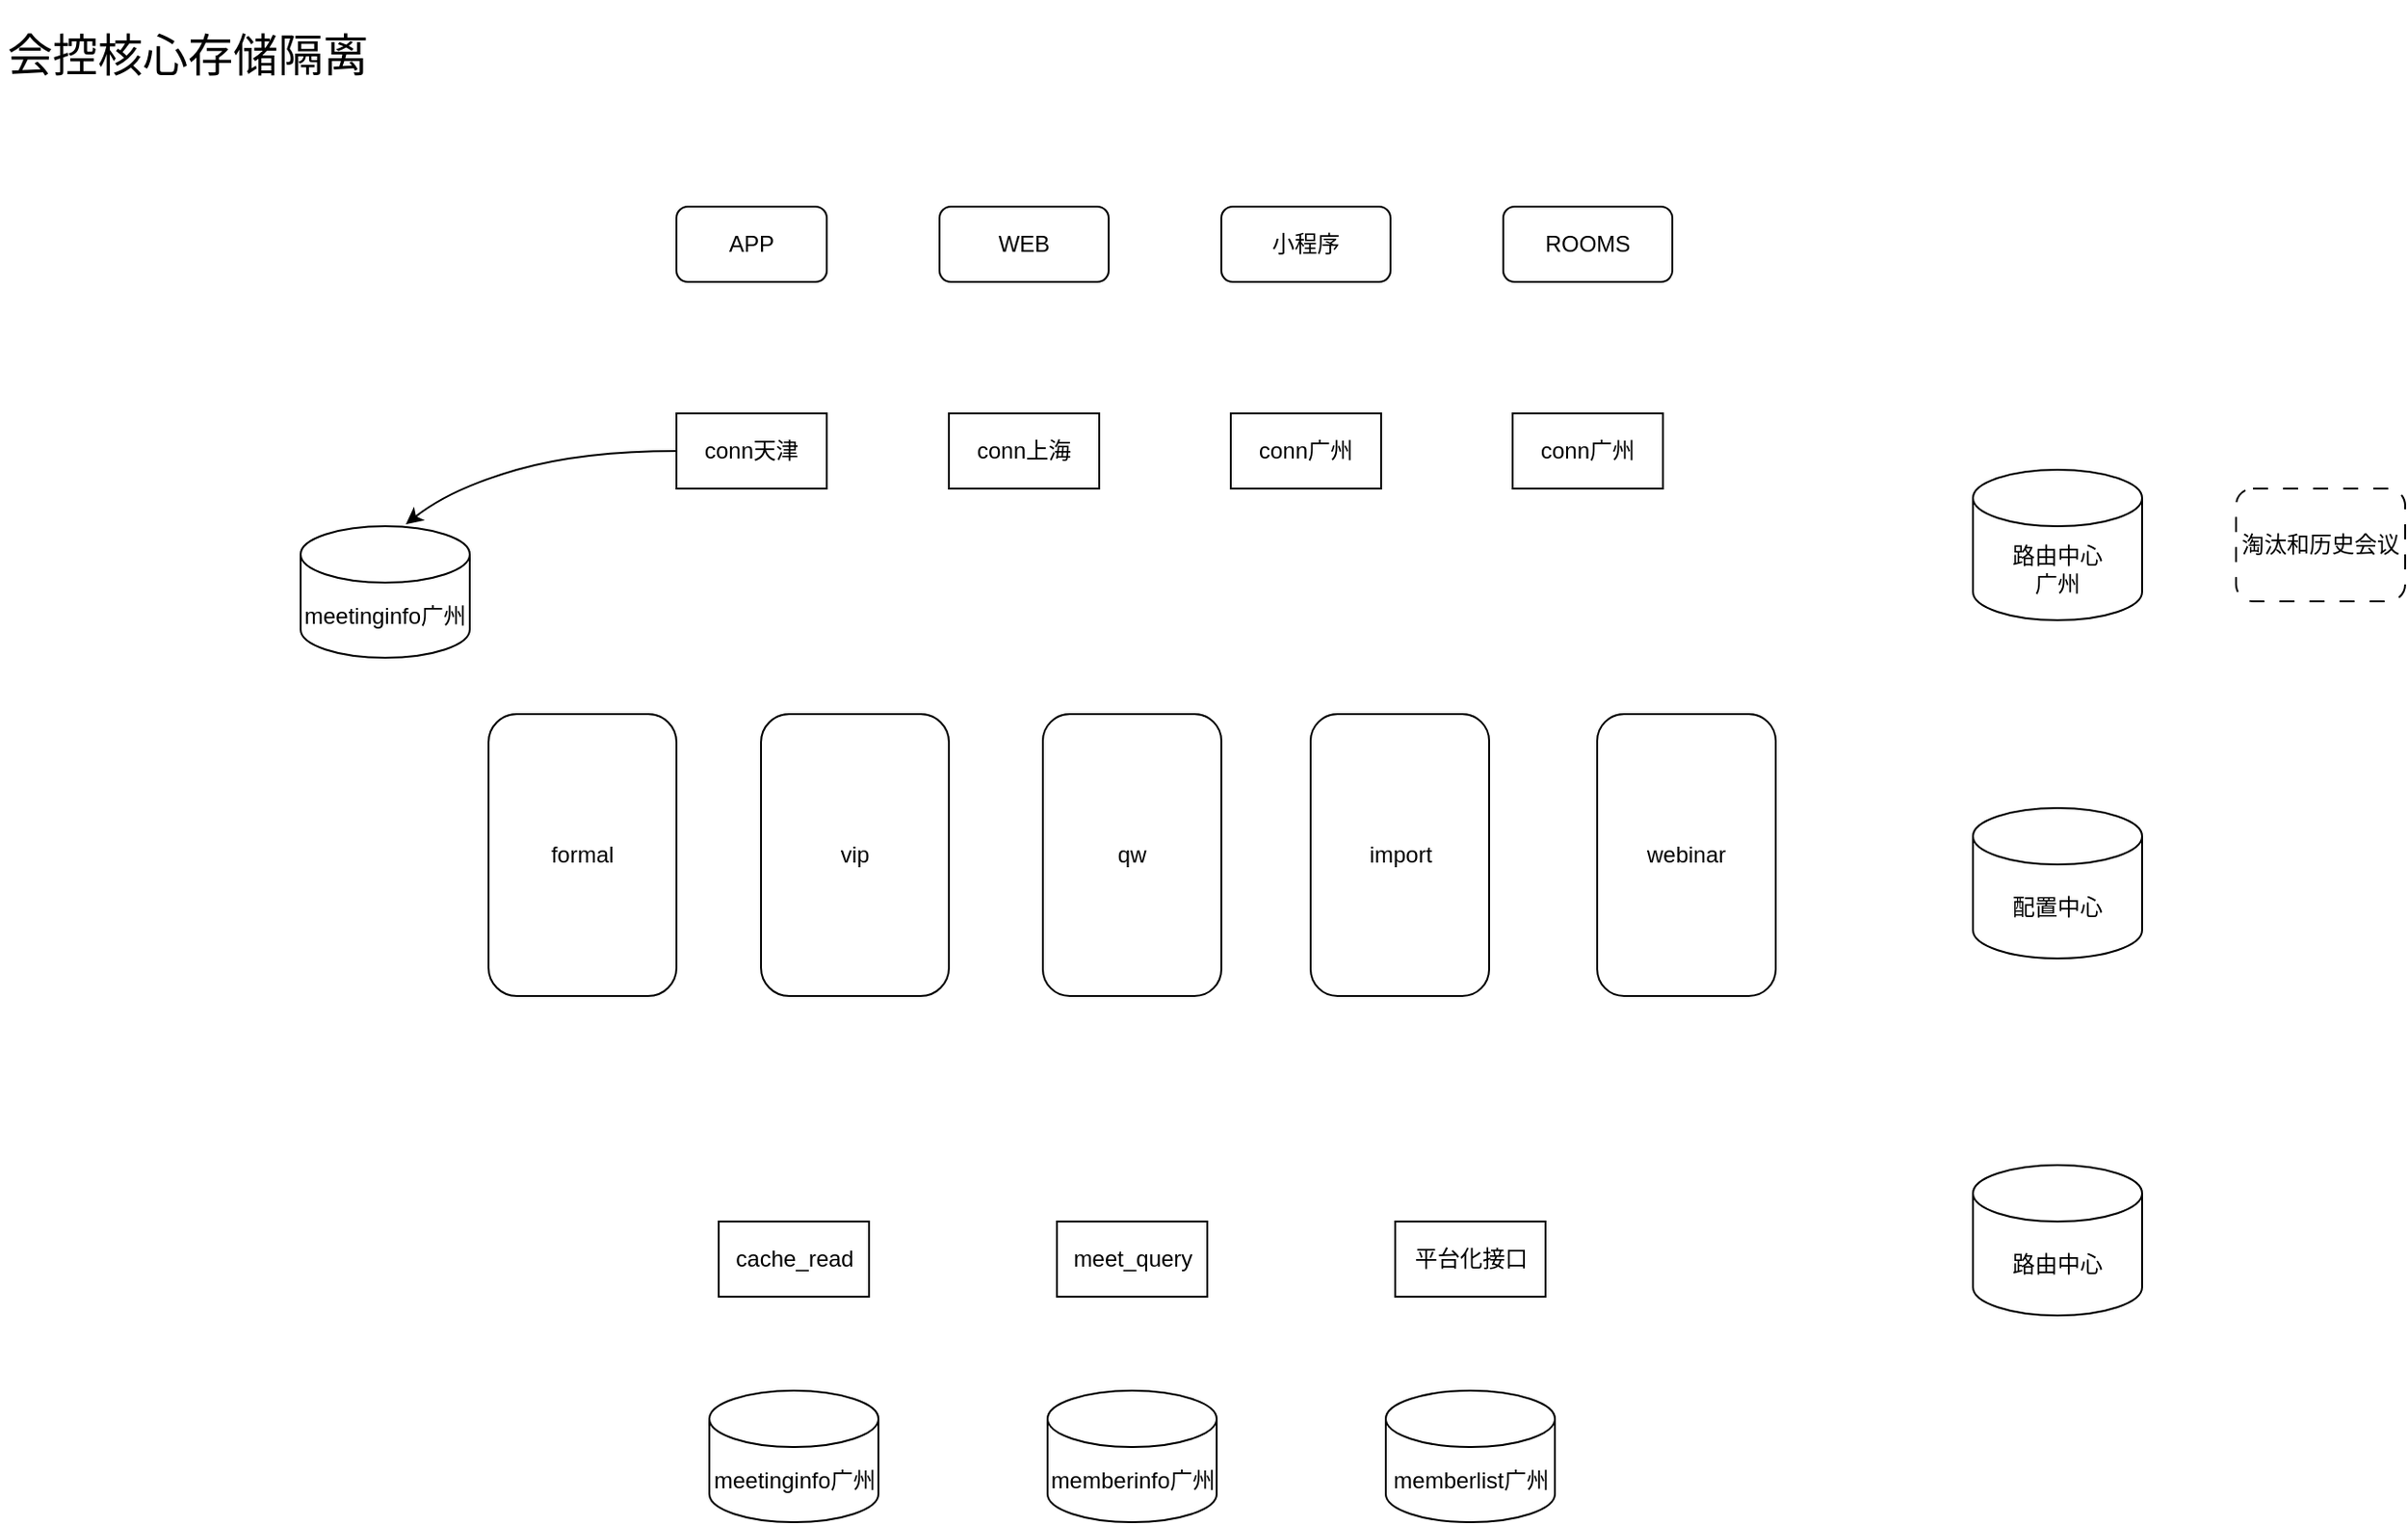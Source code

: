 <mxfile version="20.8.18" type="github">
  <diagram name="第 1 页" id="akbQyyXmOrQS5sQ6JPV9">
    <mxGraphModel dx="2312" dy="912" grid="1" gridSize="10" guides="1" tooltips="1" connect="1" arrows="1" fold="1" page="1" pageScale="1" pageWidth="827" pageHeight="1169" math="0" shadow="0">
      <root>
        <mxCell id="0" />
        <mxCell id="1" parent="0" />
        <mxCell id="pqZoWG4YYdNr_2q8qkuw-1" value="APP" style="rounded=1;whiteSpace=wrap;html=1;fillColor=none;" vertex="1" parent="1">
          <mxGeometry x="150" y="120" width="80" height="40" as="geometry" />
        </mxCell>
        <mxCell id="pqZoWG4YYdNr_2q8qkuw-2" value="WEB" style="rounded=1;whiteSpace=wrap;html=1;fillColor=none;" vertex="1" parent="1">
          <mxGeometry x="290" y="120" width="90" height="40" as="geometry" />
        </mxCell>
        <mxCell id="pqZoWG4YYdNr_2q8qkuw-3" value="小程序" style="rounded=1;whiteSpace=wrap;html=1;fillColor=none;" vertex="1" parent="1">
          <mxGeometry x="440" y="120" width="90" height="40" as="geometry" />
        </mxCell>
        <mxCell id="pqZoWG4YYdNr_2q8qkuw-4" value="ROOMS" style="rounded=1;whiteSpace=wrap;html=1;fillColor=none;" vertex="1" parent="1">
          <mxGeometry x="590" y="120" width="90" height="40" as="geometry" />
        </mxCell>
        <mxCell id="pqZoWG4YYdNr_2q8qkuw-5" value="conn天津" style="rounded=0;whiteSpace=wrap;html=1;fillColor=none;" vertex="1" parent="1">
          <mxGeometry x="150" y="230" width="80" height="40" as="geometry" />
        </mxCell>
        <mxCell id="pqZoWG4YYdNr_2q8qkuw-6" value="conn上海" style="rounded=0;whiteSpace=wrap;html=1;fillColor=none;" vertex="1" parent="1">
          <mxGeometry x="295" y="230" width="80" height="40" as="geometry" />
        </mxCell>
        <mxCell id="pqZoWG4YYdNr_2q8qkuw-7" value="conn广州" style="rounded=0;whiteSpace=wrap;html=1;fillColor=none;" vertex="1" parent="1">
          <mxGeometry x="445" y="230" width="80" height="40" as="geometry" />
        </mxCell>
        <mxCell id="pqZoWG4YYdNr_2q8qkuw-8" value="conn广州" style="rounded=0;whiteSpace=wrap;html=1;fillColor=none;" vertex="1" parent="1">
          <mxGeometry x="595" y="230" width="80" height="40" as="geometry" />
        </mxCell>
        <mxCell id="pqZoWG4YYdNr_2q8qkuw-9" value="路由中心&lt;br&gt;广州" style="shape=cylinder3;whiteSpace=wrap;html=1;boundedLbl=1;backgroundOutline=1;size=15;fillColor=none;" vertex="1" parent="1">
          <mxGeometry x="840" y="260" width="90" height="80" as="geometry" />
        </mxCell>
        <mxCell id="pqZoWG4YYdNr_2q8qkuw-10" value="formal" style="rounded=1;whiteSpace=wrap;html=1;fillColor=none;" vertex="1" parent="1">
          <mxGeometry x="50" y="390" width="100" height="150" as="geometry" />
        </mxCell>
        <mxCell id="pqZoWG4YYdNr_2q8qkuw-11" value="vip" style="rounded=1;whiteSpace=wrap;html=1;fillColor=none;" vertex="1" parent="1">
          <mxGeometry x="195" y="390" width="100" height="150" as="geometry" />
        </mxCell>
        <mxCell id="pqZoWG4YYdNr_2q8qkuw-12" value="qw" style="rounded=1;whiteSpace=wrap;html=1;fillColor=none;" vertex="1" parent="1">
          <mxGeometry x="345" y="390" width="95" height="150" as="geometry" />
        </mxCell>
        <mxCell id="pqZoWG4YYdNr_2q8qkuw-13" value="import" style="rounded=1;whiteSpace=wrap;html=1;fillColor=none;" vertex="1" parent="1">
          <mxGeometry x="487.5" y="390" width="95" height="150" as="geometry" />
        </mxCell>
        <mxCell id="pqZoWG4YYdNr_2q8qkuw-14" value="meetinginfo广州" style="shape=cylinder3;whiteSpace=wrap;html=1;boundedLbl=1;backgroundOutline=1;size=15;fillColor=none;" vertex="1" parent="1">
          <mxGeometry x="167.5" y="750" width="90" height="70" as="geometry" />
        </mxCell>
        <mxCell id="pqZoWG4YYdNr_2q8qkuw-15" value="memberinfo广州" style="shape=cylinder3;whiteSpace=wrap;html=1;boundedLbl=1;backgroundOutline=1;size=15;fillColor=none;" vertex="1" parent="1">
          <mxGeometry x="347.5" y="750" width="90" height="70" as="geometry" />
        </mxCell>
        <mxCell id="pqZoWG4YYdNr_2q8qkuw-16" value="memberlist广州" style="shape=cylinder3;whiteSpace=wrap;html=1;boundedLbl=1;backgroundOutline=1;size=15;fillColor=none;" vertex="1" parent="1">
          <mxGeometry x="527.5" y="750" width="90" height="70" as="geometry" />
        </mxCell>
        <mxCell id="pqZoWG4YYdNr_2q8qkuw-18" value="配置中心" style="shape=cylinder3;whiteSpace=wrap;html=1;boundedLbl=1;backgroundOutline=1;size=15;fillColor=none;" vertex="1" parent="1">
          <mxGeometry x="840" y="440" width="90" height="80" as="geometry" />
        </mxCell>
        <mxCell id="pqZoWG4YYdNr_2q8qkuw-20" value="meetinginfo广州" style="shape=cylinder3;whiteSpace=wrap;html=1;boundedLbl=1;backgroundOutline=1;size=15;fillColor=none;" vertex="1" parent="1">
          <mxGeometry x="-50" y="290" width="90" height="70" as="geometry" />
        </mxCell>
        <mxCell id="pqZoWG4YYdNr_2q8qkuw-25" value="" style="curved=1;endArrow=classic;html=1;rounded=0;exitX=0;exitY=0.5;exitDx=0;exitDy=0;entryX=0.622;entryY=-0.014;entryDx=0;entryDy=0;entryPerimeter=0;" edge="1" parent="1" source="pqZoWG4YYdNr_2q8qkuw-5" target="pqZoWG4YYdNr_2q8qkuw-20">
          <mxGeometry width="50" height="50" relative="1" as="geometry">
            <mxPoint x="490" y="490" as="sourcePoint" />
            <mxPoint x="540" y="440" as="targetPoint" />
            <Array as="points">
              <mxPoint x="100" y="250" />
              <mxPoint x="30" y="270" />
            </Array>
          </mxGeometry>
        </mxCell>
        <mxCell id="pqZoWG4YYdNr_2q8qkuw-26" value="cache_read" style="rounded=0;whiteSpace=wrap;html=1;fillColor=none;" vertex="1" parent="1">
          <mxGeometry x="172.5" y="660" width="80" height="40" as="geometry" />
        </mxCell>
        <mxCell id="pqZoWG4YYdNr_2q8qkuw-27" value="meet_query" style="rounded=0;whiteSpace=wrap;html=1;fillColor=none;" vertex="1" parent="1">
          <mxGeometry x="352.5" y="660" width="80" height="40" as="geometry" />
        </mxCell>
        <mxCell id="pqZoWG4YYdNr_2q8qkuw-28" value="平台化接口" style="rounded=0;whiteSpace=wrap;html=1;fillColor=none;" vertex="1" parent="1">
          <mxGeometry x="532.5" y="660" width="80" height="40" as="geometry" />
        </mxCell>
        <mxCell id="pqZoWG4YYdNr_2q8qkuw-29" value="路由中心" style="shape=cylinder3;whiteSpace=wrap;html=1;boundedLbl=1;backgroundOutline=1;size=15;fillColor=none;" vertex="1" parent="1">
          <mxGeometry x="840" y="630" width="90" height="80" as="geometry" />
        </mxCell>
        <mxCell id="pqZoWG4YYdNr_2q8qkuw-30" value="webinar" style="rounded=1;whiteSpace=wrap;html=1;fillColor=none;" vertex="1" parent="1">
          <mxGeometry x="640" y="390" width="95" height="150" as="geometry" />
        </mxCell>
        <mxCell id="pqZoWG4YYdNr_2q8qkuw-31" value="淘汰和历史会议" style="rounded=1;whiteSpace=wrap;html=1;fillColor=none;dashed=1;dashPattern=8 8;" vertex="1" parent="1">
          <mxGeometry x="980" y="270" width="90" height="60" as="geometry" />
        </mxCell>
        <mxCell id="pqZoWG4YYdNr_2q8qkuw-32" value="&lt;font style=&quot;font-size: 24px;&quot;&gt;会控核心存储隔离&lt;/font&gt;" style="rounded=1;whiteSpace=wrap;html=1;fillColor=none;dashed=1;dashPattern=8 8;strokeColor=none;" vertex="1" parent="1">
          <mxGeometry x="-210" y="10" width="200" height="60" as="geometry" />
        </mxCell>
      </root>
    </mxGraphModel>
  </diagram>
</mxfile>
